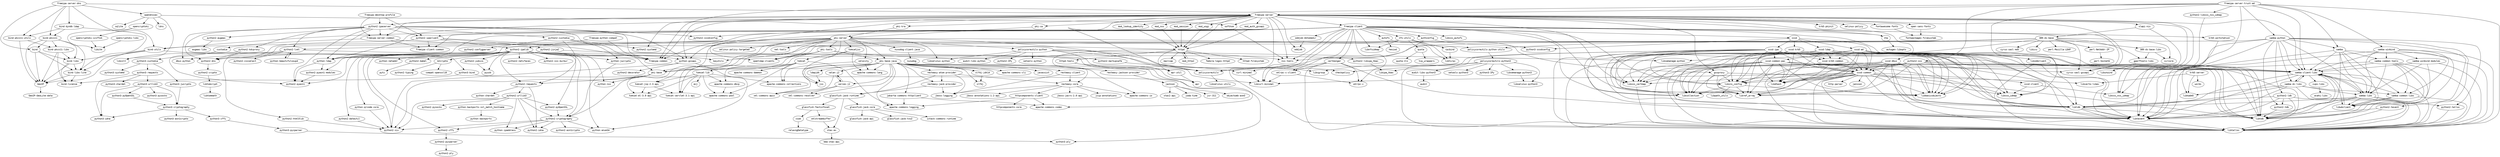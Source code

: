 strict digraph G {
node [fontname=monospace];
  "389-ds-base" -> "389-ds-base-libs";
  "389-ds-base" -> "bind-utils";
  "389-ds-base" -> "cyrus-sasl-gssapi";
  "389-ds-base" -> "cyrus-sasl-md5";
  "389-ds-base" -> "gperftools-libs";
  "389-ds-base" -> "libicu";
  "389-ds-base" -> "libsemanage-python";
  "389-ds-base-libs" -> "gperftools-libs";
  "389-ds-base-libs" -> "svrcore";
  "389-ds-base" -> "nss-tools";
  "389-ds-base" -> "openldap-clients";
  "389-ds-base" -> "perl-Mozilla-LDAP";
  "389-ds-base" -> "perl-NetAddr-IP";
  "389-ds-base" -> "policycoreutils-python-utils";
  "389-ds-base" -> "svrcore";
  "apache-commons-dbcp" -> "apache-commons-pool";
  "apr-util" -> "apr";
  "audit-libs-python3" -> "audit";
  "authconfig" -> "policycoreutils";
  "authconfig" -> "python3-sssdconfig";
  "autofs" -> "hesiod";
  "autofs" -> "libtirpc";
  "bind" -> "bind-libs";
  "bind" -> "bind-libs-lite";
  "bind-dyndb-ldap" -> "bind-libs-lite";
  "bind-dyndb-ldap" -> "bind-pkcs11";
  "bind-dyndb-ldap" -> "bind-pkcs11-utils";
  "bind" -> "GeoIP";
  "bind-libs" -> "bind-libs-lite";
  "bind-libs" -> "bind-license";
  "bind-libs" -> "GeoIP";
  "bind-libs-lite" -> "bind-license";
  "bind-libs-lite" -> "GeoIP";
  "bind-pkcs11" -> "bind";
  "bind-pkcs11" -> "bind-libs";
  "bind-pkcs11" -> "bind-libs-lite";
  "bind-pkcs11" -> "bind-pkcs11-libs";
  "bind-pkcs11" -> "GeoIP";
  "bind-pkcs11-libs" -> "bind-libs";
  "bind-pkcs11-libs" -> "bind-license";
  "bind-pkcs11-libs" -> "GeoIP";
  "bind-pkcs11-utils" -> "bind-pkcs11-libs";
  "bind-pkcs11-utils" -> "GeoIP";
  "bind-utils" -> "bind-libs";
  "bind-utils" -> "bind-libs-lite";
  "bind-utils" -> "GeoIP";
  "bind-utils" -> "python3-bind";
  "certmonger" -> "libcurl-minimal";
  "certmonger" -> "libtalloc";
  "certmonger" -> "libtevent";
  "certmonger" -> "xmlrpc-c";
  "certmonger" -> "xmlrpc-c-client";
  "cups-libs" -> "avahi-libs";
  "curl-minimal" -> "libcurl-minimal";
  "custodia" -> "python3-custodia";
  "fontawesome-fonts" -> "fontpackages-filesystem";
  "freeipa-client" -> "authconfig";
  "freeipa-client" -> "autofs";
  "freeipa-client" -> "bind-utils";
  "freeipa-client" -> "certmonger";
  "freeipa-client" -> "curl-minimal";
  "freeipa-client" -> "cyrus-sasl-gssapi";
  "freeipa-client" -> "freeipa-client-common";
  "freeipa-client" -> "freeipa-common";
  "freeipa-client" -> "krb5-workstation";
  "freeipa-client" -> "libbasicobjects";
  "freeipa-client" -> "libcollection";
  "freeipa-client" -> "libcurl-minimal";
  "freeipa-client" -> "libini_config";
  "freeipa-client" -> "libnfsidmap";
  "freeipa-client" -> "libref_array";
  "freeipa-client" -> "libsss_autofs";
  "freeipa-client" -> "nfs-utils";
  "freeipa-client" -> "nss-tools";
  "freeipa-client" -> "ntp";
  "freeipa-client" -> "oddjob-mkhomedir";
  "freeipa-client" -> "python2-ipaclient";
  "freeipa-client" -> "python2-sssdconfig";
  "freeipa-client" -> "python-gssapi";
  "freeipa-client" -> "python-ldap";
  "freeipa-client" -> "sssd";
  "freeipa-client" -> "xmlrpc-c";
  "freeipa-client" -> "xmlrpc-c-client";
  "freeipa-desktop-profile" -> "freeipa-server-common";
  "freeipa-desktop-profile" -> "python2-ipaclient";
  "freeipa-desktop-profile" -> "python2-ipaserver";
  "freeipa-python-compat" -> "freeipa-common";
  "freeipa-python-compat" -> "python2-ipalib";
  "freeipa-server-common" -> "custodia";
  "freeipa-server-common" -> "freeipa-client-common";
  "freeipa-server-common" -> "httpd";
  "freeipa-server" -> "cyrus-sasl-gssapi";
  "freeipa-server-dns" -> "bind";
  "freeipa-server-dns" -> "bind-dyndb-ldap";
  "freeipa-server-dns" -> "bind-pkcs11";
  "freeipa-server-dns" -> "bind-pkcs11-utils";
  "freeipa-server-dns" -> "bind-utils";
  "freeipa-server-dns" -> "freeipa-server";
  "freeipa-server-dns" -> "opendnssec";
  "freeipa-server" -> "fontawesome-fonts";
  "freeipa-server" -> "freeipa-client";
  "freeipa-server" -> "freeipa-common";
  "freeipa-server" -> "freeipa-server-common";
  "freeipa-server" -> "gssproxy";
  "freeipa-server" -> "httpd";
  "freeipa-server" -> "krb5-pkinit";
  "freeipa-server" -> "libsss_certmap";
  "freeipa-server" -> "libsss_nss_idmap";
  "freeipa-server" -> "libtalloc";
  "freeipa-server" -> "libtevent";
  "freeipa-server" -> "mod_auth_gssapi";
  "freeipa-server" -> "mod_lookup_identity";
  "freeipa-server" -> "mod_nss";
  "freeipa-server" -> "mod_session";
  "freeipa-server" -> "mod_wsgi";
  "freeipa-server" -> "nss-tools";
  "freeipa-server" -> "ntp";
  "freeipa-server" -> "oddjob";
  "freeipa-server" -> "openldap-clients";
  "freeipa-server" -> "open-sans-fonts";
  "freeipa-server" -> "pki-ca";
  "freeipa-server" -> "pki-kra";
  "freeipa-server" -> "policycoreutils";
  "freeipa-server" -> "python2-ipaserver";
  "freeipa-server" -> "python2-systemd";
  "freeipa-server" -> "python-gssapi";
  "freeipa-server" -> "python-ldap";
  "freeipa-server" -> "samba-client-libs";
  "freeipa-server" -> "selinux-policy";
  "freeipa-server" -> "slapi-nis";
  "freeipa-server" -> "softhsm";
  "freeipa-server" -> "sssd-dbus";
  "freeipa-server-trust-ad" -> "freeipa-common";
  "freeipa-server-trust-ad" -> "freeipa-server";
  "freeipa-server-trust-ad" -> "libsss_idmap";
  "freeipa-server-trust-ad" -> "libtalloc";
  "freeipa-server-trust-ad" -> "libtevent";
  "freeipa-server-trust-ad" -> "python2-libsss_nss_idmap";
  "freeipa-server-trust-ad" -> "python2-sss";
  "freeipa-server-trust-ad" -> "samba";
  "freeipa-server-trust-ad" -> "samba-client-libs";
  "freeipa-server-trust-ad" -> "samba-python";
  "freeipa-server-trust-ad" -> "samba-winbind";
  "GeoIP" -> "GeoIP-GeoLite-data";
  "glassfish-fastinfoset" -> "xmlstreambuffer";
  "glassfish-fastinfoset" -> "xsom";
  "glassfish-jaxb-core" -> "glassfish-jaxb-api";
  "glassfish-jaxb-core" -> "glassfish-jaxb-txw2";
  "glassfish-jaxb-core" -> "istack-commons-runtime";
  "glassfish-jaxb-runtime" -> "glassfish-fastinfoset";
  "glassfish-jaxb-runtime" -> "glassfish-jaxb-core";
  "glassfish-jaxb-runtime" -> "stax-ex";
  "gperftools-libs" -> "libunwind";
  "gssproxy" -> "libbasicobjects";
  "gssproxy" -> "libcollection";
  "gssproxy" -> "libini_config";
  "gssproxy" -> "libref_array";
  "gssproxy" -> "libverto-libev";
  "httpcomponents-client" -> "apache-commons-codec";
  "httpcomponents-client" -> "apache-commons-logging";
  "httpcomponents-client" -> "httpcomponents-core";
  "httpd" -> "apr";
  "httpd" -> "apr-util";
  "httpd" -> "fedora-logos-httpd";
  "httpd" -> "httpd-filesystem";
  "httpd" -> "httpd-tools";
  "httpd" -> "mailcap";
  "httpd" -> "mod_http2";
  "httpd-tools" -> "apr";
  "httpd-tools" -> "apr-util";
  "jackson" -> "joda-time";
  "jackson" -> "jsr-311";
  "jackson" -> "objectweb-asm3";
  "jackson" -> "stax2-api";
  "jakarta-commons-httpclient" -> "apache-commons-codec";
  "jakarta-commons-httpclient" -> "apache-commons-logging";
  "krb5-server" -> "libkadm5";
  "krb5-server" -> "libverto-libev";
  "krb5-server" -> "words";
  "krb5-workstation" -> "libkadm5";
  "ldapjdk" -> "jss";
  "libini_config" -> "libbasicobjects";
  "libini_config" -> "libcollection";
  "libini_config" -> "libpath_utils";
  "libini_config" -> "libref_array";
  "libldb" -> "libtalloc";
  "libldb" -> "libtdb";
  "libldb" -> "libtevent";
  "libsemanage-python3" -> "libselinux-python3";
  "libsmbclient" -> "libtalloc";
  "libsmbclient" -> "libtevent";
  "libsmbclient" -> "samba-client-libs";
  "libsss_certmap" -> "libtalloc";
  "libtevent" -> "libtalloc";
  "libtomcrypt" -> "libtommath";
  "libwbclient" -> "samba-client-libs";
  "m2crypto" -> "compat-openssl10";
  "m2crypto" -> "python2-typing";
  "mod_auth_gssapi" -> "httpd";
  "mod_http2" -> "httpd";
  "mod_lookup_identity" -> "httpd";
  "mod_nss" -> "httpd";
  "mod_session" -> "httpd";
  "mod_wsgi" -> "httpd";
  "nfs-utils" -> "gssproxy";
  "nfs-utils" -> "keyutils";
  "nfs-utils" -> "libnfsidmap";
  "nfs-utils" -> "libtirpc";
  "nfs-utils" -> "quota";
  "nfs-utils" -> "rpcbind";
  "ntp" -> "autogen-libopts";
  "nuxwdog-client-java" -> "nuxwdog";
  "oddjob-mkhomedir" -> "oddjob";
  "opencryptoki-icsftok" -> "libitm";
  "opencryptoki" -> "libitm";
  "opencryptoki-libs" -> "libitm";
  "opencryptoki" -> "opencryptoki-icsftok";
  "opendnssec" -> "ldns";
  "opendnssec" -> "libxslt";
  "opendnssec" -> "opencryptoki";
  "opendnssec" -> "softhsm";
  "opendnssec" -> "sqlite";
  "open-sans-fonts" -> "fontpackages-filesystem";
  "perl-NetAddr-IP" -> "perl-Socket6";
  "pki-base-java" -> "apache-commons-cli";
  "pki-base-java" -> "apache-commons-codec";
  "pki-base-java" -> "apache-commons-io";
  "pki-base-java" -> "apache-commons-lang";
  "pki-base-java" -> "apache-commons-logging";
  "pki-base-java" -> "jakarta-commons-httpclient";
  "pki-base-java" -> "javassist";
  "pki-base-java" -> "jss";
  "pki-base-java" -> "ldapjdk";
  "pki-base-java" -> "pki-base";
  "pki-base-java" -> "resteasy-atom-provider";
  "pki-base-java" -> "resteasy-client";
  "pki-base-java" -> "resteasy-core";
  "pki-base-java" -> "resteasy-jackson-provider";
  "pki-base-java" -> "resteasy-jaxb-provider";
  "pki-base-java" -> "slf4j";
  "pki-base-java" -> "slf4j-jdk14";
  "pki-base-java" -> "xalan-j2";
  "pki-base-java" -> "xerces-j2";
  "pki-base-java" -> "xml-commons-apis";
  "pki-base-java" -> "xml-commons-resolver";
  "pki-base" -> "python2-cryptography";
  "pki-base" -> "python2-requests";
  "pki-base" -> "python2-six";
  "pki-base" -> "python-nss";
  "pki-ca" -> "pki-server";
  "pki-kra" -> "pki-server";
  "pki-server" -> "libselinux-python";
  "pki-server" -> "net-tools";
  "pki-server" -> "nuxwdog-client-java";
  "pki-server" -> "openldap-clients";
  "pki-server" -> "pki-base";
  "pki-server" -> "pki-base-java";
  "pki-server" -> "pki-tools";
  "pki-server" -> "policycoreutils";
  "pki-server" -> "policycoreutils-python";
  "pki-server" -> "policycoreutils-python-utils";
  "pki-server" -> "python2-lxml";
  "pki-server" -> "python-ldap";
  "pki-server" -> "selinux-policy-targeted";
  "pki-server" -> "tomcat";
  "pki-server" -> "tomcat-el-3.0-api";
  "pki-server" -> "tomcat-jsp-2.3-api";
  "pki-server" -> "tomcatjss";
  "pki-server" -> "tomcat-servlet-3.1-api";
  "pki-server" -> "velocity";
  "pki-tools" -> "nss-tools";
  "pki-tools" -> "openldap-clients";
  "pki-tools" -> "pki-base";
  "pki-tools" -> "pki-base-java";
  "pki-tools" -> "tomcat-servlet-3.1-api";
  "policycoreutils" -> "libselinux-utils";
  "policycoreutils-python3" -> "audit-libs-python3";
  "policycoreutils-python3" -> "checkpolicy";
  "policycoreutils-python3" -> "libcgroup";
  "policycoreutils-python3" -> "libselinux-python3";
  "policycoreutils-python3" -> "libsemanage-python3";
  "policycoreutils-python3" -> "policycoreutils";
  "policycoreutils-python3" -> "python3-IPy";
  "policycoreutils-python3" -> "setools-python3";
  "policycoreutils-python" -> "audit-libs-python";
  "policycoreutils-python" -> "checkpolicy";
  "policycoreutils-python" -> "libcgroup";
  "policycoreutils-python" -> "libselinux-python";
  "policycoreutils-python" -> "libsemanage-python";
  "policycoreutils-python" -> "policycoreutils";
  "policycoreutils-python" -> "python2-IPy";
  "policycoreutils-python" -> "setools-python";
  "policycoreutils-python-utils" -> "policycoreutils-python3";
  "python2-augeas" -> "augeas-libs";
  "python2-babel" -> "pytz";
  "python2-cffi" -> "python2-pycparser";
  "python2-cryptography" -> "python2-asn1crypto";
  "python2-cryptography" -> "python2-cffi";
  "python2-cryptography" -> "python2-idna";
  "python2-cryptography" -> "python2-six";
  "python2-cryptography" -> "python-enum34";
  "python2-cryptography" -> "python-ipaddress";
  "python2-crypto" -> "libtomcrypt";
  "python2-custodia" -> "python2-configparser";
  "python2-custodia" -> "python2-requests";
  "python2-custodia" -> "python2-systemd";
  "python2-custodia" -> "python-jwcrypto";
  "python2-dateutil" -> "python2-six";
  "python2-dns" -> "python2-crypto";
  "python2-html5lib" -> "python2-six";
  "python2-ipaclient" -> "freeipa-client-common";
  "python2-ipaclient" -> "freeipa-common";
  "python2-ipaclient" -> "python2-dns";
  "python2-ipaclient" -> "python2-ipalib";
  "python2-ipaclient" -> "python2-jinja2";
  "python2-ipalib" -> "dbus-python";
  "python2-ipalib" -> "freeipa-common";
  "python2-ipalib" -> "keyutils";
  "python2-ipalib" -> "m2crypto";
  "python2-ipalib" -> "python2-cffi";
  "python2-ipalib" -> "python2-cryptography";
  "python2-ipalib" -> "python2-dateutil";
  "python2-ipalib" -> "python2-dns";
  "python2-ipalib" -> "python2-libipa_hbac";
  "python2-ipalib" -> "python2-netifaces";
  "python2-ipalib" -> "python2-pyasn1";
  "python2-ipalib" -> "python2-pyasn1-modules";
  "python2-ipalib" -> "python2-pyOpenSSL";
  "python2-ipalib" -> "python2-requests";
  "python2-ipalib" -> "python2-six";
  "python2-ipalib" -> "python2-sss-murmur";
  "python2-ipalib" -> "python2-yubico";
  "python2-ipalib" -> "python-enum34";
  "python2-ipalib" -> "python-gssapi";
  "python2-ipalib" -> "python-jwcrypto";
  "python2-ipalib" -> "python-ldap";
  "python2-ipalib" -> "python-netaddr";
  "python2-ipalib" -> "python-nss";
  "python2-ipalib" -> "python-qrcode-core";
  "python2-ipalib" -> "pyusb";
  "python2-ipaserver" -> "dbus-python";
  "python2-ipaserver" -> "freeipa-common";
  "python2-ipaserver" -> "freeipa-server-common";
  "python2-ipaserver" -> "pki-base";
  "python2-ipaserver" -> "python2-augeas";
  "python2-ipaserver" -> "python2-custodia";
  "python2-ipaserver" -> "python2-dns";
  "python2-ipaserver" -> "python2-ipaclient";
  "python2-ipaserver" -> "python2-kdcproxy";
  "python2-ipaserver" -> "python2-lxml";
  "python2-ipaserver" -> "python2-pyasn1";
  "python2-ipaserver" -> "python2-sssdconfig";
  "python2-ipaserver" -> "python-gssapi";
  "python2-ipaserver" -> "python-ldap";
  "python2-jinja2" -> "python2-babel";
  "python2-jinja2" -> "python2-markupsafe";
  "python2-kdcproxy" -> "python2-dns";
  "python2-kdcproxy" -> "python2-pyasn1";
  "python2-ldb" -> "libldb";
  "python2-ldb" -> "libtalloc";
  "python2-ldb" -> "libtdb";
  "python2-ldb" -> "libtevent";
  "python2-ldb" -> "python2-tdb";
  "python2-libipa_hbac" -> "libipa_hbac";
  "python2-libsss_nss_idmap" -> "libsss_nss_idmap";
  "python2-lxml" -> "libcurl-minimal";
  "python2-lxml" -> "libxslt";
  "python2-lxml" -> "python2-cssselect";
  "python2-lxml" -> "python2-html5lib";
  "python2-lxml" -> "python-beautifulsoup4";
  "python2-markupsafe" -> "curl-minimal";
  "python2-pyasn1-modules" -> "python2-pyasn1";
  "python2-pycparser" -> "python2-ply";
  "python2-pyOpenSSL" -> "python2-cryptography";
  "python2-requests" -> "python2-idna";
  "python2-requests" -> "python2-urllib3";
  "python2-requests" -> "python-chardet";
  "python2-sss" -> "libbasicobjects";
  "python2-sss" -> "libcollection";
  "python2-sss" -> "libdhash";
  "python2-sss" -> "libini_config";
  "python2-sss" -> "libldb";
  "python2-sss" -> "libref_array";
  "python2-sss" -> "libsss_certmap";
  "python2-sss" -> "libtalloc";
  "python2-sss" -> "libtdb";
  "python2-sss" -> "libtevent";
  "python2-sss" -> "sssd-common";
  "python2-talloc" -> "libtalloc";
  "python2-tdb" -> "libtdb";
  "python2-tevent" -> "libtalloc";
  "python2-tevent" -> "libtevent";
  "python2-urllib3" -> "python2-cryptography";
  "python2-urllib3" -> "python2-idna";
  "python2-urllib3" -> "python2-pyOpenSSL";
  "python2-urllib3" -> "python2-pysocks";
  "python2-urllib3" -> "python2-six";
  "python2-urllib3" -> "python-backports-ssl_match_hostname";
  "python2-urllib3" -> "python-ipaddress";
  "python2-yubico" -> "pyusb";
  "python3-bind" -> "bind-license";
  "python3-bind" -> "python3-ply";
  "python3-cffi" -> "python3-pycparser";
  "python3-cryptography" -> "python3-asn1crypto";
  "python3-cryptography" -> "python3-cffi";
  "python3-cryptography" -> "python3-idna";
  "python3-custodia" -> "python3-jwcrypto";
  "python3-custodia" -> "python3-requests";
  "python3-custodia" -> "python3-systemd";
  "python3-jwcrypto" -> "python3-cryptography";
  "python3-pycparser" -> "python3-ply";
  "python3-pyOpenSSL" -> "python3-cryptography";
  "python3-requests" -> "python3-chardet";
  "python3-requests" -> "python3-idna";
  "python3-requests" -> "python3-urllib3";
  "python3-urllib3" -> "python3-cryptography";
  "python3-urllib3" -> "python3-idna";
  "python3-urllib3" -> "python3-pyOpenSSL";
  "python3-urllib3" -> "python3-pysocks";
  "python-backports-ssl_match_hostname" -> "python-backports";
  "python-beautifulsoup4" -> "python2-lxml";
  "python-gssapi" -> "python2-decorator";
  "python-gssapi" -> "python2-six";
  "python-gssapi" -> "python-enum34";
  "python-jwcrypto" -> "python2-cryptography";
  "python-ldap" -> "python2-pyasn1";
  "python-ldap" -> "python2-pyasn1-modules";
  "python-qrcode-core" -> "python2-six";
  "quota" -> "quota-nls";
  "quota" -> "tcp_wrappers";
  "resteasy-atom-provider" -> "glassfish-jaxb-runtime";
  "resteasy-atom-provider" -> "jboss-logging";
  "resteasy-atom-provider" -> "resteasy-core";
  "resteasy-atom-provider" -> "resteasy-jaxb-provider";
  "resteasy-client" -> "jboss-logging";
  "resteasy-client" -> "resteasy-core";
  "resteasy-core" -> "apache-commons-io";
  "resteasy-core" -> "httpcomponents-client";
  "resteasy-core" -> "jboss-annotations-1.2-api";
  "resteasy-core" -> "jboss-jaxrs-2.0-api";
  "resteasy-core" -> "jboss-logging";
  "resteasy-core" -> "jcip-annotations";
  "resteasy-jackson-provider" -> "jackson";
  "resteasy-jaxb-provider" -> "glassfish-jaxb-runtime";
  "resteasy-jaxb-provider" -> "jboss-logging";
  "rpcbind" -> "libtirpc";
  "samba-client-libs" -> "cups-libs";
  "samba-client-libs" -> "libldb";
  "samba-client-libs" -> "libtalloc";
  "samba-client-libs" -> "libtdb";
  "samba-client-libs" -> "libtevent";
  "samba-client-libs" -> "libwbclient";
  "samba-client-libs" -> "samba-dc-libs";
  "samba-client-libs" -> "samba-libs";
  "samba-common-libs" -> "libtalloc";
  "samba-common-libs" -> "libtdb";
  "samba-common-libs" -> "libwbclient";
  "samba-common-libs" -> "samba-client-libs";
  "samba-common-tools" -> "libtalloc";
  "samba-common-tools" -> "libtdb";
  "samba-common-tools" -> "libtevent";
  "samba-common-tools" -> "libwbclient";
  "samba-common-tools" -> "samba-client-libs";
  "samba-common-tools" -> "samba-common-libs";
  "samba-common-tools" -> "samba-libs";
  "samba-dc-libs" -> "libkadm5";
  "samba-dc-libs" -> "libldb";
  "samba-dc-libs" -> "libtalloc";
  "samba-dc-libs" -> "libtevent";
  "samba-dc-libs" -> "samba-client-libs";
  "samba-dc-libs" -> "samba-common-libs";
  "samba-dc-libs" -> "samba-libs";
  "samba-libs" -> "libldb";
  "samba-libs" -> "libtalloc";
  "samba-libs" -> "libtdb";
  "samba-libs" -> "libtevent";
  "samba-libs" -> "libwbclient";
  "samba-libs" -> "python2-talloc";
  "samba-libs" -> "samba-client-libs";
  "samba" -> "libtalloc";
  "samba" -> "libtdb";
  "samba" -> "libtevent";
  "samba" -> "libwbclient";
  "samba-python" -> "libldb";
  "samba-python" -> "libtalloc";
  "samba-python" -> "libtevent";
  "samba-python" -> "python2-dns";
  "samba-python" -> "python2-ldb";
  "samba-python" -> "python2-talloc";
  "samba-python" -> "python2-tdb";
  "samba-python" -> "python2-tevent";
  "samba-python" -> "samba";
  "samba-python" -> "samba-client-libs";
  "samba-python" -> "samba-dc-libs";
  "samba-python" -> "samba-libs";
  "samba" -> "samba-client-libs";
  "samba" -> "samba-common-libs";
  "samba" -> "samba-common-tools";
  "samba" -> "samba-libs";
  "samba-winbind" -> "libtalloc";
  "samba-winbind" -> "libtdb";
  "samba-winbind" -> "libtevent";
  "samba-winbind-modules" -> "libtalloc";
  "samba-winbind-modules" -> "libwbclient";
  "samba-winbind-modules" -> "samba-client-libs";
  "samba-winbind-modules" -> "samba-libs";
  "samba-winbind" -> "samba-client-libs";
  "samba-winbind" -> "samba-common-libs";
  "samba-winbind" -> "samba-common-tools";
  "samba-winbind" -> "samba-libs";
  "samba-winbind" -> "samba-winbind-modules";
  "slapi-nis" -> "389-ds-base";
  "slapi-nis" -> "libsss_nss_idmap";
  "slf4j-jdk14" -> "slf4j";
  "softhsm" -> "nss-tools";
  "sssd-ad" -> "libbasicobjects";
  "sssd-ad" -> "libcollection";
  "sssd-ad" -> "libdhash";
  "sssd-ad" -> "libini_config";
  "sssd-ad" -> "libldb";
  "sssd-ad" -> "libref_array";
  "sssd-ad" -> "libsmbclient";
  "sssd-ad" -> "libsss_certmap";
  "sssd-ad" -> "libsss_idmap";
  "sssd-ad" -> "libtalloc";
  "sssd-ad" -> "libtdb";
  "sssd-ad" -> "libtevent";
  "sssd-ad" -> "samba-client-libs";
  "sssd-ad" -> "sssd-common";
  "sssd-ad" -> "sssd-common-pac";
  "sssd-ad" -> "sssd-krb5-common";
  "sssd-client" -> "libsss_idmap";
  "sssd-client" -> "libsss_nss_idmap";
  "sssd-common" -> "http-parser";
  "sssd-common" -> "jansson";
  "sssd-common" -> "libbasicobjects";
  "sssd-common" -> "libcollection";
  "sssd-common" -> "libcurl-minimal";
  "sssd-common" -> "libdhash";
  "sssd-common" -> "libini_config";
  "sssd-common" -> "libldb";
  "sssd-common" -> "libref_array";
  "sssd-common" -> "libsss_certmap";
  "sssd-common" -> "libsss_idmap";
  "sssd-common" -> "libtalloc";
  "sssd-common" -> "libtdb";
  "sssd-common" -> "libtevent";
  "sssd-common-pac" -> "libbasicobjects";
  "sssd-common-pac" -> "libcollection";
  "sssd-common-pac" -> "libdhash";
  "sssd-common-pac" -> "libini_config";
  "sssd-common-pac" -> "libldb";
  "sssd-common-pac" -> "libref_array";
  "sssd-common-pac" -> "libsss_certmap";
  "sssd-common-pac" -> "libsss_idmap";
  "sssd-common-pac" -> "libtalloc";
  "sssd-common-pac" -> "libtdb";
  "sssd-common-pac" -> "libtevent";
  "sssd-common-pac" -> "samba-client-libs";
  "sssd-common-pac" -> "sssd-common";
  "sssd-common" -> "sssd-client";
  "sssd-dbus" -> "libbasicobjects";
  "sssd-dbus" -> "libcollection";
  "sssd-dbus" -> "libdhash";
  "sssd-dbus" -> "libini_config";
  "sssd-dbus" -> "libldb";
  "sssd-dbus" -> "libref_array";
  "sssd-dbus" -> "libsss_certmap";
  "sssd-dbus" -> "libtalloc";
  "sssd-dbus" -> "libtdb";
  "sssd-dbus" -> "libtevent";
  "sssd-dbus" -> "sssd-common";
  "sssd-ipa" -> "libbasicobjects";
  "sssd-ipa" -> "libcollection";
  "sssd-ipa" -> "libdhash";
  "sssd-ipa" -> "libini_config";
  "sssd-ipa" -> "libipa_hbac";
  "sssd-ipa" -> "libldb";
  "sssd-ipa" -> "libref_array";
  "sssd-ipa" -> "libsss_certmap";
  "sssd-ipa" -> "libsss_idmap";
  "sssd-ipa" -> "libtalloc";
  "sssd-ipa" -> "libtdb";
  "sssd-ipa" -> "libtevent";
  "sssd-ipa" -> "samba-client-libs";
  "sssd-ipa" -> "sssd-common";
  "sssd-ipa" -> "sssd-common-pac";
  "sssd-ipa" -> "sssd-krb5-common";
  "sssd-krb5-common" -> "cyrus-sasl-gssapi";
  "sssd-krb5-common" -> "libdhash";
  "sssd-krb5-common" -> "libtalloc";
  "sssd-krb5-common" -> "sssd-common";
  "sssd-krb5" -> "libbasicobjects";
  "sssd-krb5" -> "libcollection";
  "sssd-krb5" -> "libdhash";
  "sssd-krb5" -> "libini_config";
  "sssd-krb5" -> "libldb";
  "sssd-krb5" -> "libref_array";
  "sssd-krb5" -> "libsss_certmap";
  "sssd-krb5" -> "libtalloc";
  "sssd-krb5" -> "libtdb";
  "sssd-krb5" -> "libtevent";
  "sssd-krb5" -> "sssd-common";
  "sssd-krb5" -> "sssd-krb5-common";
  "sssd-ldap" -> "libbasicobjects";
  "sssd-ldap" -> "libcollection";
  "sssd-ldap" -> "libdhash";
  "sssd-ldap" -> "libini_config";
  "sssd-ldap" -> "libldb";
  "sssd-ldap" -> "libref_array";
  "sssd-ldap" -> "libsss_certmap";
  "sssd-ldap" -> "libsss_idmap";
  "sssd-ldap" -> "libtalloc";
  "sssd-ldap" -> "libtdb";
  "sssd-ldap" -> "libtevent";
  "sssd-ldap" -> "sssd-common";
  "sssd-ldap" -> "sssd-krb5-common";
  "sssd" -> "python3-sssdconfig";
  "sssd" -> "sssd-ad";
  "sssd" -> "sssd-common";
  "sssd" -> "sssd-ipa";
  "sssd" -> "sssd-krb5";
  "sssd" -> "sssd-ldap";
  "stax-ex" -> "bea-stax-api";
  "tomcat" -> "apache-commons-collections";
  "tomcat" -> "apache-commons-daemon";
  "tomcat" -> "apache-commons-dbcp";
  "tomcat" -> "apache-commons-logging";
  "tomcat" -> "apache-commons-pool";
  "tomcat-jsp-2.3-api" -> "tomcat-el-3.0-api";
  "tomcat-jsp-2.3-api" -> "tomcat-servlet-3.1-api";
  "tomcatjss" -> "apache-commons-lang";
  "tomcatjss" -> "jss";
  "tomcatjss" -> "tomcat";
  "tomcat-lib" -> "apache-commons-collections";
  "tomcat-lib" -> "apache-commons-dbcp";
  "tomcat-lib" -> "apache-commons-pool";
  "tomcat-lib" -> "ecj";
  "tomcat-lib" -> "tomcat-el-3.0-api";
  "tomcat-lib" -> "tomcat-jsp-2.3-api";
  "tomcat-lib" -> "tomcat-servlet-3.1-api";
  "tomcat" -> "tomcat-lib";
  "velocity" -> "apache-commons-collections";
  "velocity" -> "apache-commons-lang";
  "xalan-j2" -> "xerces-j2";
  "xalan-j2" -> "xml-commons-apis";
  "xerces-j2" -> "xalan-j2";
  "xerces-j2" -> "xml-commons-apis";
  "xerces-j2" -> "xml-commons-resolver";
  "xmlrpc-c-client" -> "libcurl-minimal";
  "xmlrpc-c-client" -> "xmlrpc-c";
  "xmlstreambuffer" -> "stax-ex";
  "xsom" -> "relaxngDatatype";
}
